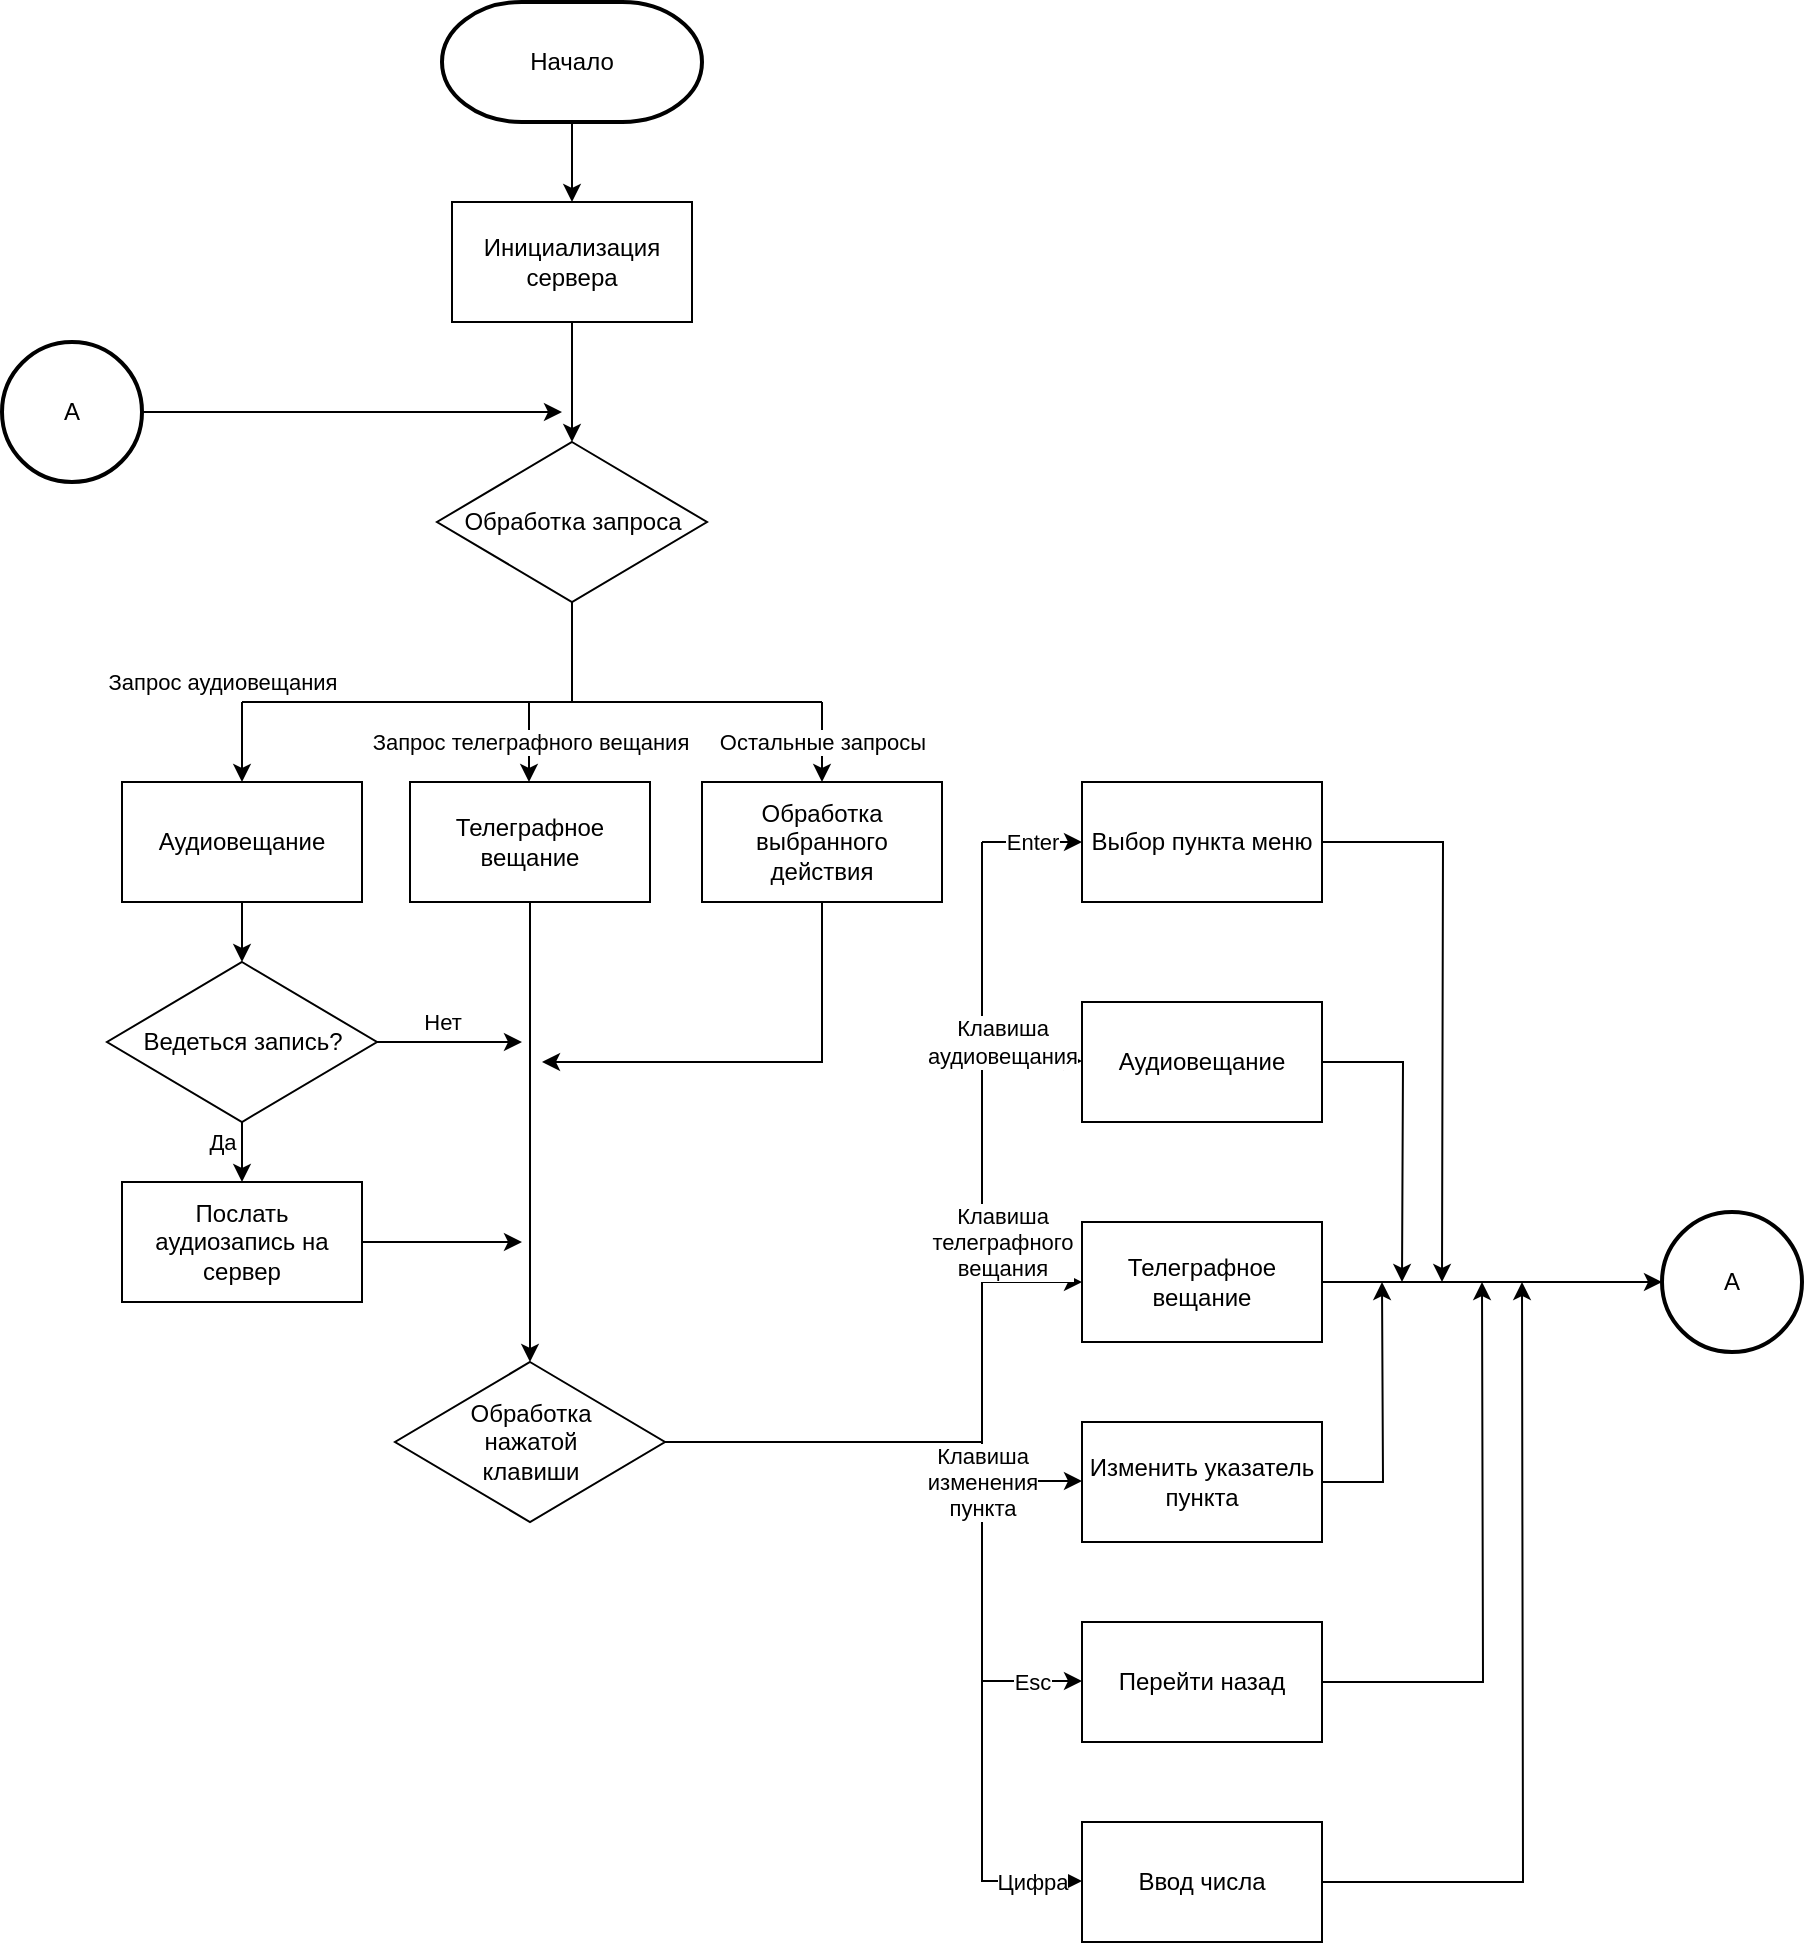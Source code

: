 <mxfile version="13.1.14" type="device"><diagram id="I5h9HxPFAUJAcavzXLBh" name="Страница 1"><mxGraphModel dx="1422" dy="884" grid="1" gridSize="10" guides="1" tooltips="1" connect="1" arrows="1" fold="1" page="1" pageScale="1" pageWidth="827" pageHeight="1169" math="0" shadow="0"><root><mxCell id="0"/><mxCell id="1" parent="0"/><mxCell id="vb64lFbXWQQBv6_7XoQP-3" value="" style="edgeStyle=orthogonalEdgeStyle;rounded=0;orthogonalLoop=1;jettySize=auto;html=1;" edge="1" parent="1" source="vb64lFbXWQQBv6_7XoQP-1" target="vb64lFbXWQQBv6_7XoQP-2"><mxGeometry relative="1" as="geometry"/></mxCell><mxCell id="vb64lFbXWQQBv6_7XoQP-1" value="Начало" style="strokeWidth=2;html=1;shape=mxgraph.flowchart.terminator;whiteSpace=wrap;" vertex="1" parent="1"><mxGeometry x="310" y="10" width="130" height="60" as="geometry"/></mxCell><mxCell id="vb64lFbXWQQBv6_7XoQP-5" value="" style="edgeStyle=orthogonalEdgeStyle;rounded=0;orthogonalLoop=1;jettySize=auto;html=1;" edge="1" parent="1" source="vb64lFbXWQQBv6_7XoQP-2" target="vb64lFbXWQQBv6_7XoQP-4"><mxGeometry relative="1" as="geometry"/></mxCell><mxCell id="vb64lFbXWQQBv6_7XoQP-2" value="Инициализация сервера" style="rounded=0;whiteSpace=wrap;html=1;" vertex="1" parent="1"><mxGeometry x="315" y="110" width="120" height="60" as="geometry"/></mxCell><mxCell id="vb64lFbXWQQBv6_7XoQP-4" value="Обработка запроса" style="rhombus;whiteSpace=wrap;html=1;" vertex="1" parent="1"><mxGeometry x="307.5" y="230" width="135" height="80" as="geometry"/></mxCell><mxCell id="vb64lFbXWQQBv6_7XoQP-15" value="" style="edgeStyle=orthogonalEdgeStyle;rounded=0;orthogonalLoop=1;jettySize=auto;html=1;" edge="1" parent="1" source="vb64lFbXWQQBv6_7XoQP-6" target="vb64lFbXWQQBv6_7XoQP-14"><mxGeometry relative="1" as="geometry"/></mxCell><mxCell id="vb64lFbXWQQBv6_7XoQP-6" value="Аудиовещание" style="rounded=0;whiteSpace=wrap;html=1;" vertex="1" parent="1"><mxGeometry x="150" y="400" width="120" height="60" as="geometry"/></mxCell><mxCell id="vb64lFbXWQQBv6_7XoQP-8" value="" style="endArrow=none;html=1;entryX=0.5;entryY=1;entryDx=0;entryDy=0;" edge="1" parent="1" target="vb64lFbXWQQBv6_7XoQP-4"><mxGeometry width="50" height="50" relative="1" as="geometry"><mxPoint x="375" y="360" as="sourcePoint"/><mxPoint x="560" y="370" as="targetPoint"/></mxGeometry></mxCell><mxCell id="vb64lFbXWQQBv6_7XoQP-9" value="" style="endArrow=none;html=1;" edge="1" parent="1"><mxGeometry width="50" height="50" relative="1" as="geometry"><mxPoint x="210" y="360" as="sourcePoint"/><mxPoint x="500" y="360" as="targetPoint"/></mxGeometry></mxCell><mxCell id="vb64lFbXWQQBv6_7XoQP-10" value="Запрос аудиовещания" style="endArrow=classic;html=1;" edge="1" parent="1" target="vb64lFbXWQQBv6_7XoQP-6"><mxGeometry x="-1" y="-14" width="50" height="50" relative="1" as="geometry"><mxPoint x="210" y="360" as="sourcePoint"/><mxPoint x="560" y="370" as="targetPoint"/><mxPoint x="4" y="-10" as="offset"/></mxGeometry></mxCell><mxCell id="vb64lFbXWQQBv6_7XoQP-20" style="edgeStyle=orthogonalEdgeStyle;rounded=0;orthogonalLoop=1;jettySize=auto;html=1;entryX=0.5;entryY=0;entryDx=0;entryDy=0;" edge="1" parent="1" source="vb64lFbXWQQBv6_7XoQP-11" target="vb64lFbXWQQBv6_7XoQP-19"><mxGeometry relative="1" as="geometry"/></mxCell><mxCell id="vb64lFbXWQQBv6_7XoQP-11" value="Телеграфное вещание" style="rounded=0;whiteSpace=wrap;html=1;" vertex="1" parent="1"><mxGeometry x="294" y="400" width="120" height="60" as="geometry"/></mxCell><mxCell id="vb64lFbXWQQBv6_7XoQP-12" value="Запрос телеграфного вещания" style="endArrow=classic;html=1;" edge="1" parent="1"><mxGeometry width="50" height="50" relative="1" as="geometry"><mxPoint x="353.5" y="360" as="sourcePoint"/><mxPoint x="353.5" y="400" as="targetPoint"/></mxGeometry></mxCell><mxCell id="vb64lFbXWQQBv6_7XoQP-22" style="edgeStyle=orthogonalEdgeStyle;rounded=0;orthogonalLoop=1;jettySize=auto;html=1;" edge="1" parent="1" source="vb64lFbXWQQBv6_7XoQP-13"><mxGeometry relative="1" as="geometry"><mxPoint x="350" y="630" as="targetPoint"/></mxGeometry></mxCell><mxCell id="vb64lFbXWQQBv6_7XoQP-13" value="Послать аудиозапись на сервер" style="rounded=0;whiteSpace=wrap;html=1;" vertex="1" parent="1"><mxGeometry x="150" y="600" width="120" height="60" as="geometry"/></mxCell><mxCell id="vb64lFbXWQQBv6_7XoQP-16" value="Да" style="edgeStyle=orthogonalEdgeStyle;rounded=0;orthogonalLoop=1;jettySize=auto;html=1;" edge="1" parent="1" source="vb64lFbXWQQBv6_7XoQP-14" target="vb64lFbXWQQBv6_7XoQP-13"><mxGeometry x="0.2" y="-10" relative="1" as="geometry"><mxPoint as="offset"/></mxGeometry></mxCell><mxCell id="vb64lFbXWQQBv6_7XoQP-24" value="Нет" style="edgeStyle=orthogonalEdgeStyle;rounded=0;orthogonalLoop=1;jettySize=auto;html=1;" edge="1" parent="1" source="vb64lFbXWQQBv6_7XoQP-14"><mxGeometry x="-0.103" y="10" relative="1" as="geometry"><mxPoint x="350" y="530" as="targetPoint"/><mxPoint as="offset"/></mxGeometry></mxCell><mxCell id="vb64lFbXWQQBv6_7XoQP-14" value="Ведеться запись?" style="rhombus;whiteSpace=wrap;html=1;" vertex="1" parent="1"><mxGeometry x="142.5" y="490" width="135" height="80" as="geometry"/></mxCell><mxCell id="vb64lFbXWQQBv6_7XoQP-21" style="edgeStyle=orthogonalEdgeStyle;rounded=0;orthogonalLoop=1;jettySize=auto;html=1;" edge="1" parent="1" source="vb64lFbXWQQBv6_7XoQP-17"><mxGeometry relative="1" as="geometry"><mxPoint x="360" y="540" as="targetPoint"/><Array as="points"><mxPoint x="500" y="540"/></Array></mxGeometry></mxCell><mxCell id="vb64lFbXWQQBv6_7XoQP-17" value="Обработка выбранного действия" style="rounded=0;whiteSpace=wrap;html=1;" vertex="1" parent="1"><mxGeometry x="440" y="400" width="120" height="60" as="geometry"/></mxCell><mxCell id="vb64lFbXWQQBv6_7XoQP-18" value="Остальные запросы" style="endArrow=classic;html=1;entryX=0.5;entryY=0;entryDx=0;entryDy=0;" edge="1" parent="1" target="vb64lFbXWQQBv6_7XoQP-17"><mxGeometry width="50" height="50" relative="1" as="geometry"><mxPoint x="500" y="360" as="sourcePoint"/><mxPoint x="363.5" y="410" as="targetPoint"/></mxGeometry></mxCell><mxCell id="vb64lFbXWQQBv6_7XoQP-19" value="Обработка &lt;br&gt;нажатой &lt;br&gt;клавиши" style="rhombus;whiteSpace=wrap;html=1;" vertex="1" parent="1"><mxGeometry x="286.5" y="690" width="135" height="80" as="geometry"/></mxCell><mxCell id="vb64lFbXWQQBv6_7XoQP-43" style="edgeStyle=orthogonalEdgeStyle;rounded=0;orthogonalLoop=1;jettySize=auto;html=1;" edge="1" parent="1" source="vb64lFbXWQQBv6_7XoQP-25"><mxGeometry relative="1" as="geometry"><mxPoint x="810" y="650" as="targetPoint"/></mxGeometry></mxCell><mxCell id="vb64lFbXWQQBv6_7XoQP-25" value="Выбор пункта меню" style="rounded=0;whiteSpace=wrap;html=1;" vertex="1" parent="1"><mxGeometry x="630" y="400" width="120" height="60" as="geometry"/></mxCell><mxCell id="vb64lFbXWQQBv6_7XoQP-26" value="" style="endArrow=none;html=1;exitX=1;exitY=0.5;exitDx=0;exitDy=0;" edge="1" parent="1" source="vb64lFbXWQQBv6_7XoQP-19"><mxGeometry width="50" height="50" relative="1" as="geometry"><mxPoint x="670" y="560" as="sourcePoint"/><mxPoint x="580" y="730" as="targetPoint"/></mxGeometry></mxCell><mxCell id="vb64lFbXWQQBv6_7XoQP-27" value="" style="endArrow=none;html=1;" edge="1" parent="1"><mxGeometry width="50" height="50" relative="1" as="geometry"><mxPoint x="580" y="950" as="sourcePoint"/><mxPoint x="580" y="430" as="targetPoint"/></mxGeometry></mxCell><mxCell id="vb64lFbXWQQBv6_7XoQP-29" value="Enter" style="endArrow=classic;html=1;entryX=0;entryY=0.5;entryDx=0;entryDy=0;" edge="1" parent="1" target="vb64lFbXWQQBv6_7XoQP-25"><mxGeometry width="50" height="50" relative="1" as="geometry"><mxPoint x="580" y="430" as="sourcePoint"/><mxPoint x="720" y="510" as="targetPoint"/></mxGeometry></mxCell><mxCell id="vb64lFbXWQQBv6_7XoQP-42" style="edgeStyle=orthogonalEdgeStyle;rounded=0;orthogonalLoop=1;jettySize=auto;html=1;" edge="1" parent="1" source="vb64lFbXWQQBv6_7XoQP-30"><mxGeometry relative="1" as="geometry"><mxPoint x="790" y="650" as="targetPoint"/></mxGeometry></mxCell><mxCell id="vb64lFbXWQQBv6_7XoQP-30" value="Аудиовещание" style="rounded=0;whiteSpace=wrap;html=1;" vertex="1" parent="1"><mxGeometry x="630" y="510" width="120" height="60" as="geometry"/></mxCell><mxCell id="vb64lFbXWQQBv6_7XoQP-31" value="Клавиша &lt;br&gt;аудиовещания" style="endArrow=classic;html=1;entryX=0;entryY=0.5;entryDx=0;entryDy=0;" edge="1" parent="1"><mxGeometry x="-0.6" y="10" width="50" height="50" relative="1" as="geometry"><mxPoint x="580" y="539.5" as="sourcePoint"/><mxPoint x="630" y="539.5" as="targetPoint"/><mxPoint as="offset"/></mxGeometry></mxCell><mxCell id="vb64lFbXWQQBv6_7XoQP-41" style="edgeStyle=orthogonalEdgeStyle;rounded=0;orthogonalLoop=1;jettySize=auto;html=1;" edge="1" parent="1" source="vb64lFbXWQQBv6_7XoQP-32" target="vb64lFbXWQQBv6_7XoQP-40"><mxGeometry relative="1" as="geometry"/></mxCell><mxCell id="vb64lFbXWQQBv6_7XoQP-32" value="Телеграфное вещание" style="rounded=0;whiteSpace=wrap;html=1;" vertex="1" parent="1"><mxGeometry x="630" y="620" width="120" height="60" as="geometry"/></mxCell><mxCell id="vb64lFbXWQQBv6_7XoQP-33" value="Клавиша&lt;br&gt;телеграфного&lt;br&gt;вещания" style="endArrow=classic;html=1;entryX=0;entryY=0.5;entryDx=0;entryDy=0;" edge="1" parent="1"><mxGeometry x="-0.6" y="20" width="50" height="50" relative="1" as="geometry"><mxPoint x="580" y="650" as="sourcePoint"/><mxPoint x="630" y="650" as="targetPoint"/><mxPoint as="offset"/></mxGeometry></mxCell><mxCell id="vb64lFbXWQQBv6_7XoQP-44" style="edgeStyle=orthogonalEdgeStyle;rounded=0;orthogonalLoop=1;jettySize=auto;html=1;" edge="1" parent="1" source="vb64lFbXWQQBv6_7XoQP-34"><mxGeometry relative="1" as="geometry"><mxPoint x="780" y="650" as="targetPoint"/></mxGeometry></mxCell><mxCell id="vb64lFbXWQQBv6_7XoQP-34" value="Изменить указатель пункта" style="rounded=0;whiteSpace=wrap;html=1;" vertex="1" parent="1"><mxGeometry x="630" y="720" width="120" height="60" as="geometry"/></mxCell><mxCell id="vb64lFbXWQQBv6_7XoQP-35" value="Клавиша &lt;br&gt;изменения&lt;br&gt;пункта" style="endArrow=classic;html=1;entryX=0;entryY=0.5;entryDx=0;entryDy=0;" edge="1" parent="1"><mxGeometry x="-1" width="50" height="50" relative="1" as="geometry"><mxPoint x="580" y="749.5" as="sourcePoint"/><mxPoint x="630" y="749.5" as="targetPoint"/><mxPoint as="offset"/></mxGeometry></mxCell><mxCell id="vb64lFbXWQQBv6_7XoQP-45" style="edgeStyle=orthogonalEdgeStyle;rounded=0;orthogonalLoop=1;jettySize=auto;html=1;" edge="1" parent="1" source="vb64lFbXWQQBv6_7XoQP-36"><mxGeometry relative="1" as="geometry"><mxPoint x="830" y="650" as="targetPoint"/></mxGeometry></mxCell><mxCell id="vb64lFbXWQQBv6_7XoQP-36" value="Перейти назад" style="rounded=0;whiteSpace=wrap;html=1;" vertex="1" parent="1"><mxGeometry x="630" y="820" width="120" height="60" as="geometry"/></mxCell><mxCell id="vb64lFbXWQQBv6_7XoQP-46" style="edgeStyle=orthogonalEdgeStyle;rounded=0;orthogonalLoop=1;jettySize=auto;html=1;" edge="1" parent="1" source="vb64lFbXWQQBv6_7XoQP-37"><mxGeometry relative="1" as="geometry"><mxPoint x="850" y="650" as="targetPoint"/></mxGeometry></mxCell><mxCell id="vb64lFbXWQQBv6_7XoQP-37" value="Ввод числа" style="rounded=0;whiteSpace=wrap;html=1;" vertex="1" parent="1"><mxGeometry x="630" y="920" width="120" height="60" as="geometry"/></mxCell><mxCell id="vb64lFbXWQQBv6_7XoQP-38" value="Esc" style="endArrow=classic;html=1;entryX=0;entryY=0.5;entryDx=0;entryDy=0;" edge="1" parent="1"><mxGeometry width="50" height="50" relative="1" as="geometry"><mxPoint x="580" y="849.5" as="sourcePoint"/><mxPoint x="630" y="849.5" as="targetPoint"/></mxGeometry></mxCell><mxCell id="vb64lFbXWQQBv6_7XoQP-39" value="Цифра" style="endArrow=classic;html=1;entryX=0;entryY=0.5;entryDx=0;entryDy=0;" edge="1" parent="1"><mxGeometry width="50" height="50" relative="1" as="geometry"><mxPoint x="580" y="949.5" as="sourcePoint"/><mxPoint x="630" y="949.5" as="targetPoint"/></mxGeometry></mxCell><mxCell id="vb64lFbXWQQBv6_7XoQP-40" value="А" style="strokeWidth=2;html=1;shape=mxgraph.flowchart.start_2;whiteSpace=wrap;" vertex="1" parent="1"><mxGeometry x="920" y="615" width="70" height="70" as="geometry"/></mxCell><mxCell id="vb64lFbXWQQBv6_7XoQP-48" style="edgeStyle=orthogonalEdgeStyle;rounded=0;orthogonalLoop=1;jettySize=auto;html=1;" edge="1" parent="1" source="vb64lFbXWQQBv6_7XoQP-47"><mxGeometry relative="1" as="geometry"><mxPoint x="370" y="215" as="targetPoint"/></mxGeometry></mxCell><mxCell id="vb64lFbXWQQBv6_7XoQP-47" value="А" style="strokeWidth=2;html=1;shape=mxgraph.flowchart.start_2;whiteSpace=wrap;" vertex="1" parent="1"><mxGeometry x="90" y="180" width="70" height="70" as="geometry"/></mxCell></root></mxGraphModel></diagram></mxfile>